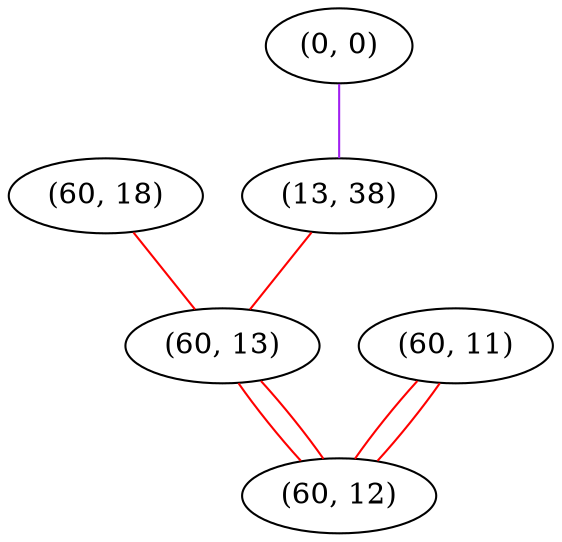 graph "" {
"(60, 18)";
"(0, 0)";
"(60, 11)";
"(13, 38)";
"(60, 13)";
"(60, 12)";
"(60, 18)" -- "(60, 13)"  [color=red, key=0, weight=1];
"(0, 0)" -- "(13, 38)"  [color=purple, key=0, weight=4];
"(60, 11)" -- "(60, 12)"  [color=red, key=0, weight=1];
"(60, 11)" -- "(60, 12)"  [color=red, key=1, weight=1];
"(13, 38)" -- "(60, 13)"  [color=red, key=0, weight=1];
"(60, 13)" -- "(60, 12)"  [color=red, key=0, weight=1];
"(60, 13)" -- "(60, 12)"  [color=red, key=1, weight=1];
}
